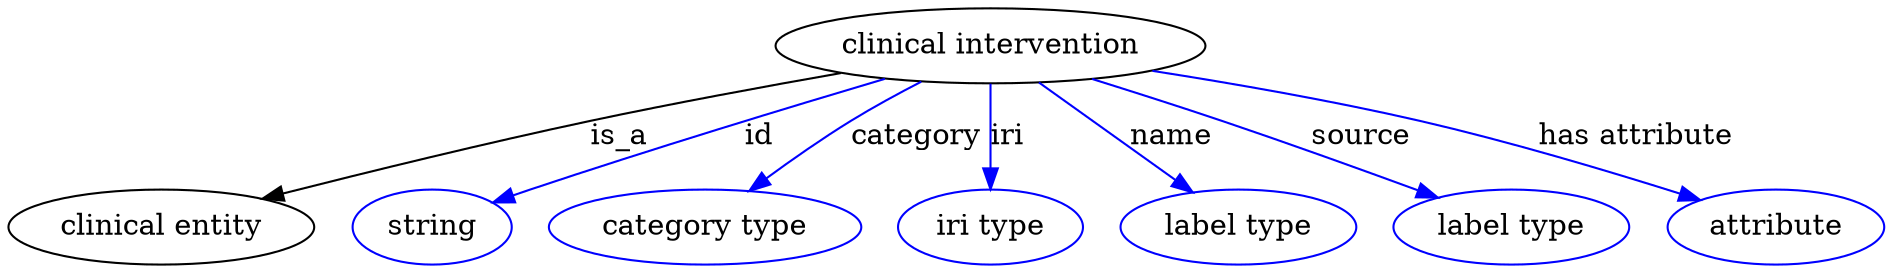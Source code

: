 digraph {
	graph [bb="0,0,740.44,123"];
	node [label="\N"];
	"clinical intervention"	 [height=0.5,
		label="clinical intervention",
		pos="387.14,105",
		width=2.2567];
	"clinical entity"	 [height=0.5,
		pos="59.145,18",
		width=1.6429];
	"clinical intervention" -> "clinical entity"	 [label=is_a,
		lp="242.14,61.5",
		pos="e,100.3,30.978 328.78,92.425 299.39,85.866 263.26,77.46 231.14,69 190.16,58.206 144.15,44.479 110.04,33.985"];
	id	 [color=blue,
		height=0.5,
		label=string,
		pos="167.14,18",
		width=0.84854];
	"clinical intervention" -> id	 [color=blue,
		label=id,
		lp="291.64,61.5",
		pos="e,191.59,29.264 344.69,89.5 308.04,75.938 253.8,55.421 207.14,36 205.09,35.144 202.98,34.249 200.86,33.334",
		style=solid];
	category	 [color=blue,
		height=0.5,
		label="category type",
		pos="274.14,18",
		width=1.6249];
	"clinical intervention" -> category	 [color=blue,
		label=category,
		lp="359.64,61.5",
		pos="e,294.23,35.152 361.98,87.784 353.66,81.949 344.42,75.309 336.14,69 324.75,60.312 312.51,50.378 301.94,41.599",
		style=solid];
	iri	 [color=blue,
		height=0.5,
		label="iri type",
		pos="387.14,18",
		width=1.011];
	"clinical intervention" -> iri	 [color=blue,
		label=iri,
		lp="393.64,61.5",
		pos="e,387.14,36.003 387.14,86.974 387.14,75.192 387.14,59.561 387.14,46.158",
		style=solid];
	name	 [color=blue,
		height=0.5,
		label="label type",
		pos="487.14,18",
		width=1.2638];
	"clinical intervention" -> name	 [color=blue,
		label=name,
		lp="458.64,61.5",
		pos="e,468.29,34.402 407.38,87.394 422.68,74.081 443.83,55.681 460.51,41.173",
		style=solid];
	source	 [color=blue,
		height=0.5,
		label="label type",
		pos="596.14,18",
		width=1.2638];
	"clinical intervention" -> source	 [color=blue,
		label=source,
		lp="529.14,61.5",
		pos="e,565.69,31.471 427.57,89.32 443.39,83.103 461.66,75.821 478.14,69 504.31,58.174 533.52,45.552 556.34,35.573",
		style=solid];
	"has attribute"	 [color=blue,
		height=0.5,
		label=attribute,
		pos="700.14,18",
		width=1.1193];
	"clinical intervention" -> "has attribute"	 [color=blue,
		label="has attribute",
		lp="633.64,61.5",
		pos="e,668.71,29.445 448.66,93.103 479.6,86.714 517.56,78.255 551.14,69 595.86,56.677 606.32,51.189 650.14,36 653.06,34.99 656.06,33.937 \
659.09,32.87",
		style=solid];
}
